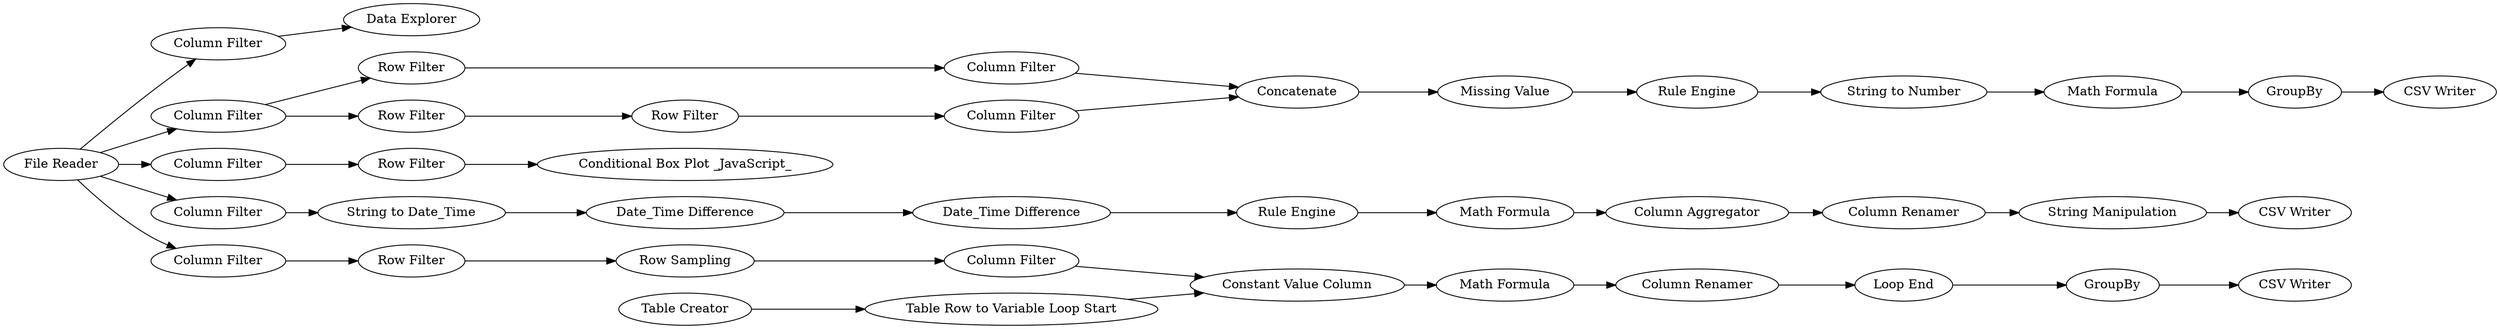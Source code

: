digraph {
	42 -> 44
	53 -> 54
	35 -> 38
	56 -> 58
	41 -> 43
	7 -> 29
	21 -> 4
	34 -> 35
	36 -> 39
	40 -> 41
	38 -> 40
	27 -> 28
	33 -> 36
	22 -> 23
	51 -> 52
	39 -> 37
	1 -> 22
	28 -> 7
	30 -> 31
	31 -> 32
	29 -> 30
	55 -> 56
	54 -> 55
	1 -> 24
	26 -> 27
	25 -> 26
	44 -> 45
	37 -> 38
	33 -> 34
	46 -> 47
	48 -> 50
	49 -> 51
	23 -> 5
	47 -> 48
	24 -> 25
	1 -> 46
	50 -> 52
	52 -> 53
	1 -> 21
	43 -> 42
	1 -> 33
	27 [label="Date_Time Difference"]
	55 [label="Loop End"]
	7 [label="Math Formula"]
	45 [label="CSV Writer"]
	52 [label="Constant Value Column"]
	26 [label="Date_Time Difference"]
	21 [label="Column Filter"]
	58 [label="CSV Writer"]
	24 [label="Column Filter"]
	49 [label="Table Creator"]
	41 [label="Rule Engine"]
	31 [label="String Manipulation"]
	51 [label="Table Row to Variable Loop Start"]
	56 [label=GroupBy]
	25 [label="String to Date_Time"]
	54 [label="Column Renamer"]
	48 [label="Row Sampling"]
	30 [label="Column Renamer"]
	50 [label="Column Filter"]
	1 [label="File Reader"]
	42 [label="Math Formula"]
	53 [label="Math Formula"]
	22 [label="Column Filter"]
	28 [label="Rule Engine"]
	23 [label="Row Filter"]
	47 [label="Row Filter"]
	4 [label="Data Explorer"]
	38 [label=Concatenate]
	5 [label="Conditional Box Plot _JavaScript_"]
	43 [label="String to Number"]
	35 [label="Column Filter"]
	44 [label=GroupBy]
	34 [label="Row Filter"]
	29 [label="Column Aggregator"]
	36 [label="Row Filter"]
	46 [label="Column Filter"]
	40 [label="Missing Value"]
	39 [label="Row Filter"]
	33 [label="Column Filter"]
	32 [label="CSV Writer"]
	37 [label="Column Filter"]
	rankdir=LR
}
